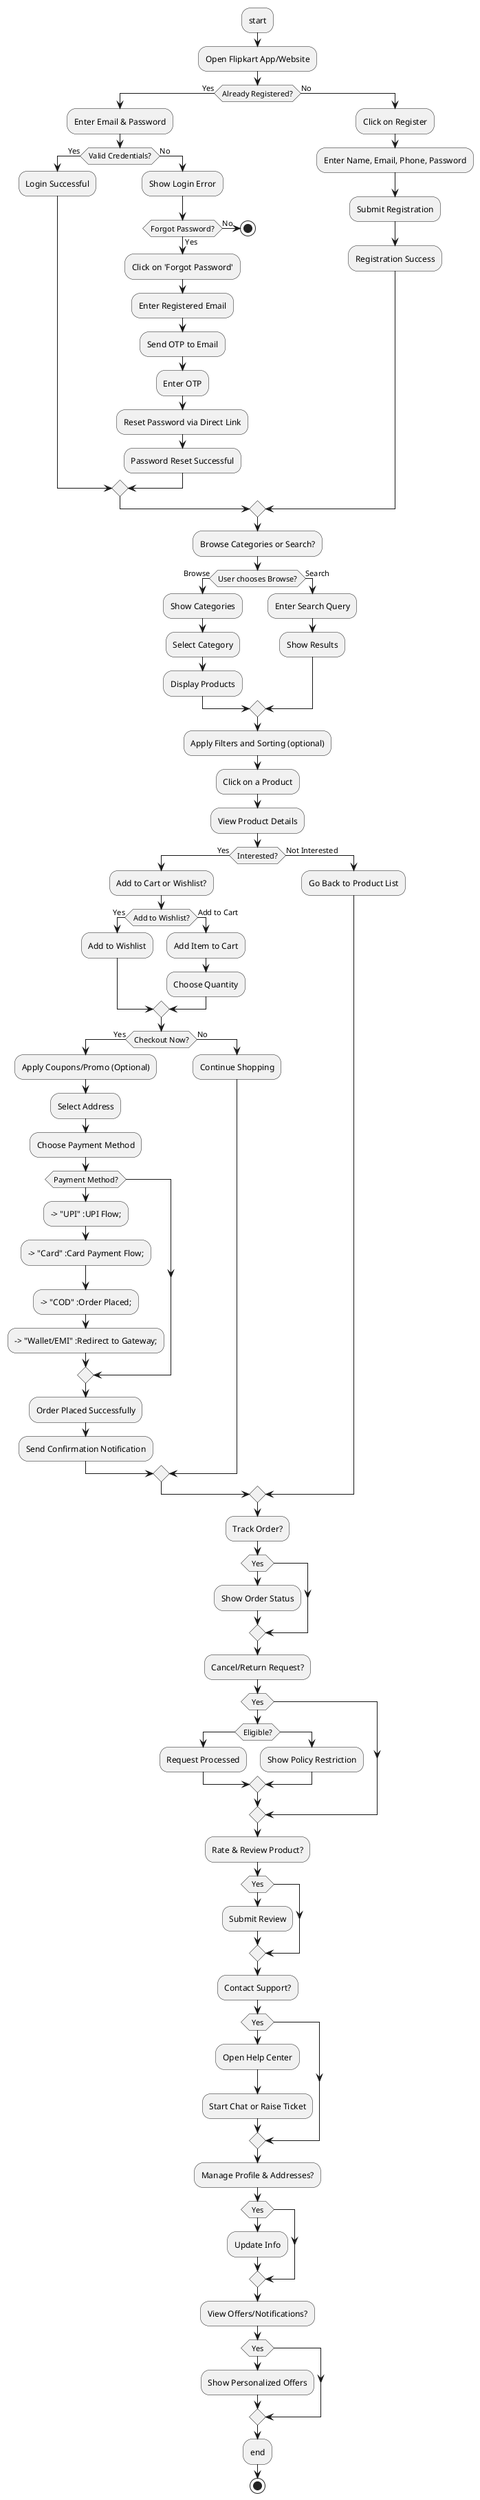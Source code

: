 @startuml
:start;

:Open Flipkart App/Website;

if (Already Registered?) then (Yes)
  :Enter Email & Password;

  if (Valid Credentials?) then (Yes)
    :Login Successful;
  else (No)
    :Show Login Error;
    
    if (Forgot Password?) then (Yes)
      :Click on 'Forgot Password';
      :Enter Registered Email;
      :Send OTP to Email;
      :Enter OTP;
      :Reset Password via Direct Link;
      :Password Reset Successful;
    else (No)
      stop
    endif

  endif

else (No)
  :Click on Register;
  :Enter Name, Email, Phone, Password;
  :Submit Registration;
  :Registration Success;
endif

:Browse Categories or Search?;

if (User chooses Browse?) then (Browse)
  :Show Categories;
  :Select Category;
  :Display Products;
else (Search)
  :Enter Search Query;
  :Show Results;
endif

:Apply Filters and Sorting (optional);
:Click on a Product;

:View Product Details;
if (Interested?) then (Yes)
  :Add to Cart or Wishlist?;

  if (Add to Wishlist?) then (Yes)
    :Add to Wishlist;
  else (Add to Cart)
    :Add Item to Cart;
    :Choose Quantity;
  endif

  if (Checkout Now?) then (Yes)
    :Apply Coupons/Promo (Optional);
    :Select Address;
    :Choose Payment Method;

    if (Payment Method?) then
      --> "UPI" :UPI Flow;
      --> "Card" :Card Payment Flow;
      --> "COD" :Order Placed;
      --> "Wallet/EMI" :Redirect to Gateway;
    endif

    :Order Placed Successfully;
    :Send Confirmation Notification;
  else (No)
    :Continue Shopping;
  endif

else (Not Interested)
  :Go Back to Product List;
endif

:Track Order?;
if (Yes) then
  :Show Order Status;
endif

:Cancel/Return Request?;
if (Yes) then
  if (Eligible?) then
    :Request Processed;
  else
    :Show Policy Restriction;
  endif
endif

:Rate & Review Product?;
if (Yes) then
  :Submit Review;
endif

:Contact Support?;
if (Yes) then
  :Open Help Center;
  :Start Chat or Raise Ticket;
endif

:Manage Profile & Addresses?;
if (Yes) then
  :Update Info;
endif

:View Offers/Notifications?;
if (Yes) then
  :Show Personalized Offers;
endif
:end;
stop
@enduml
